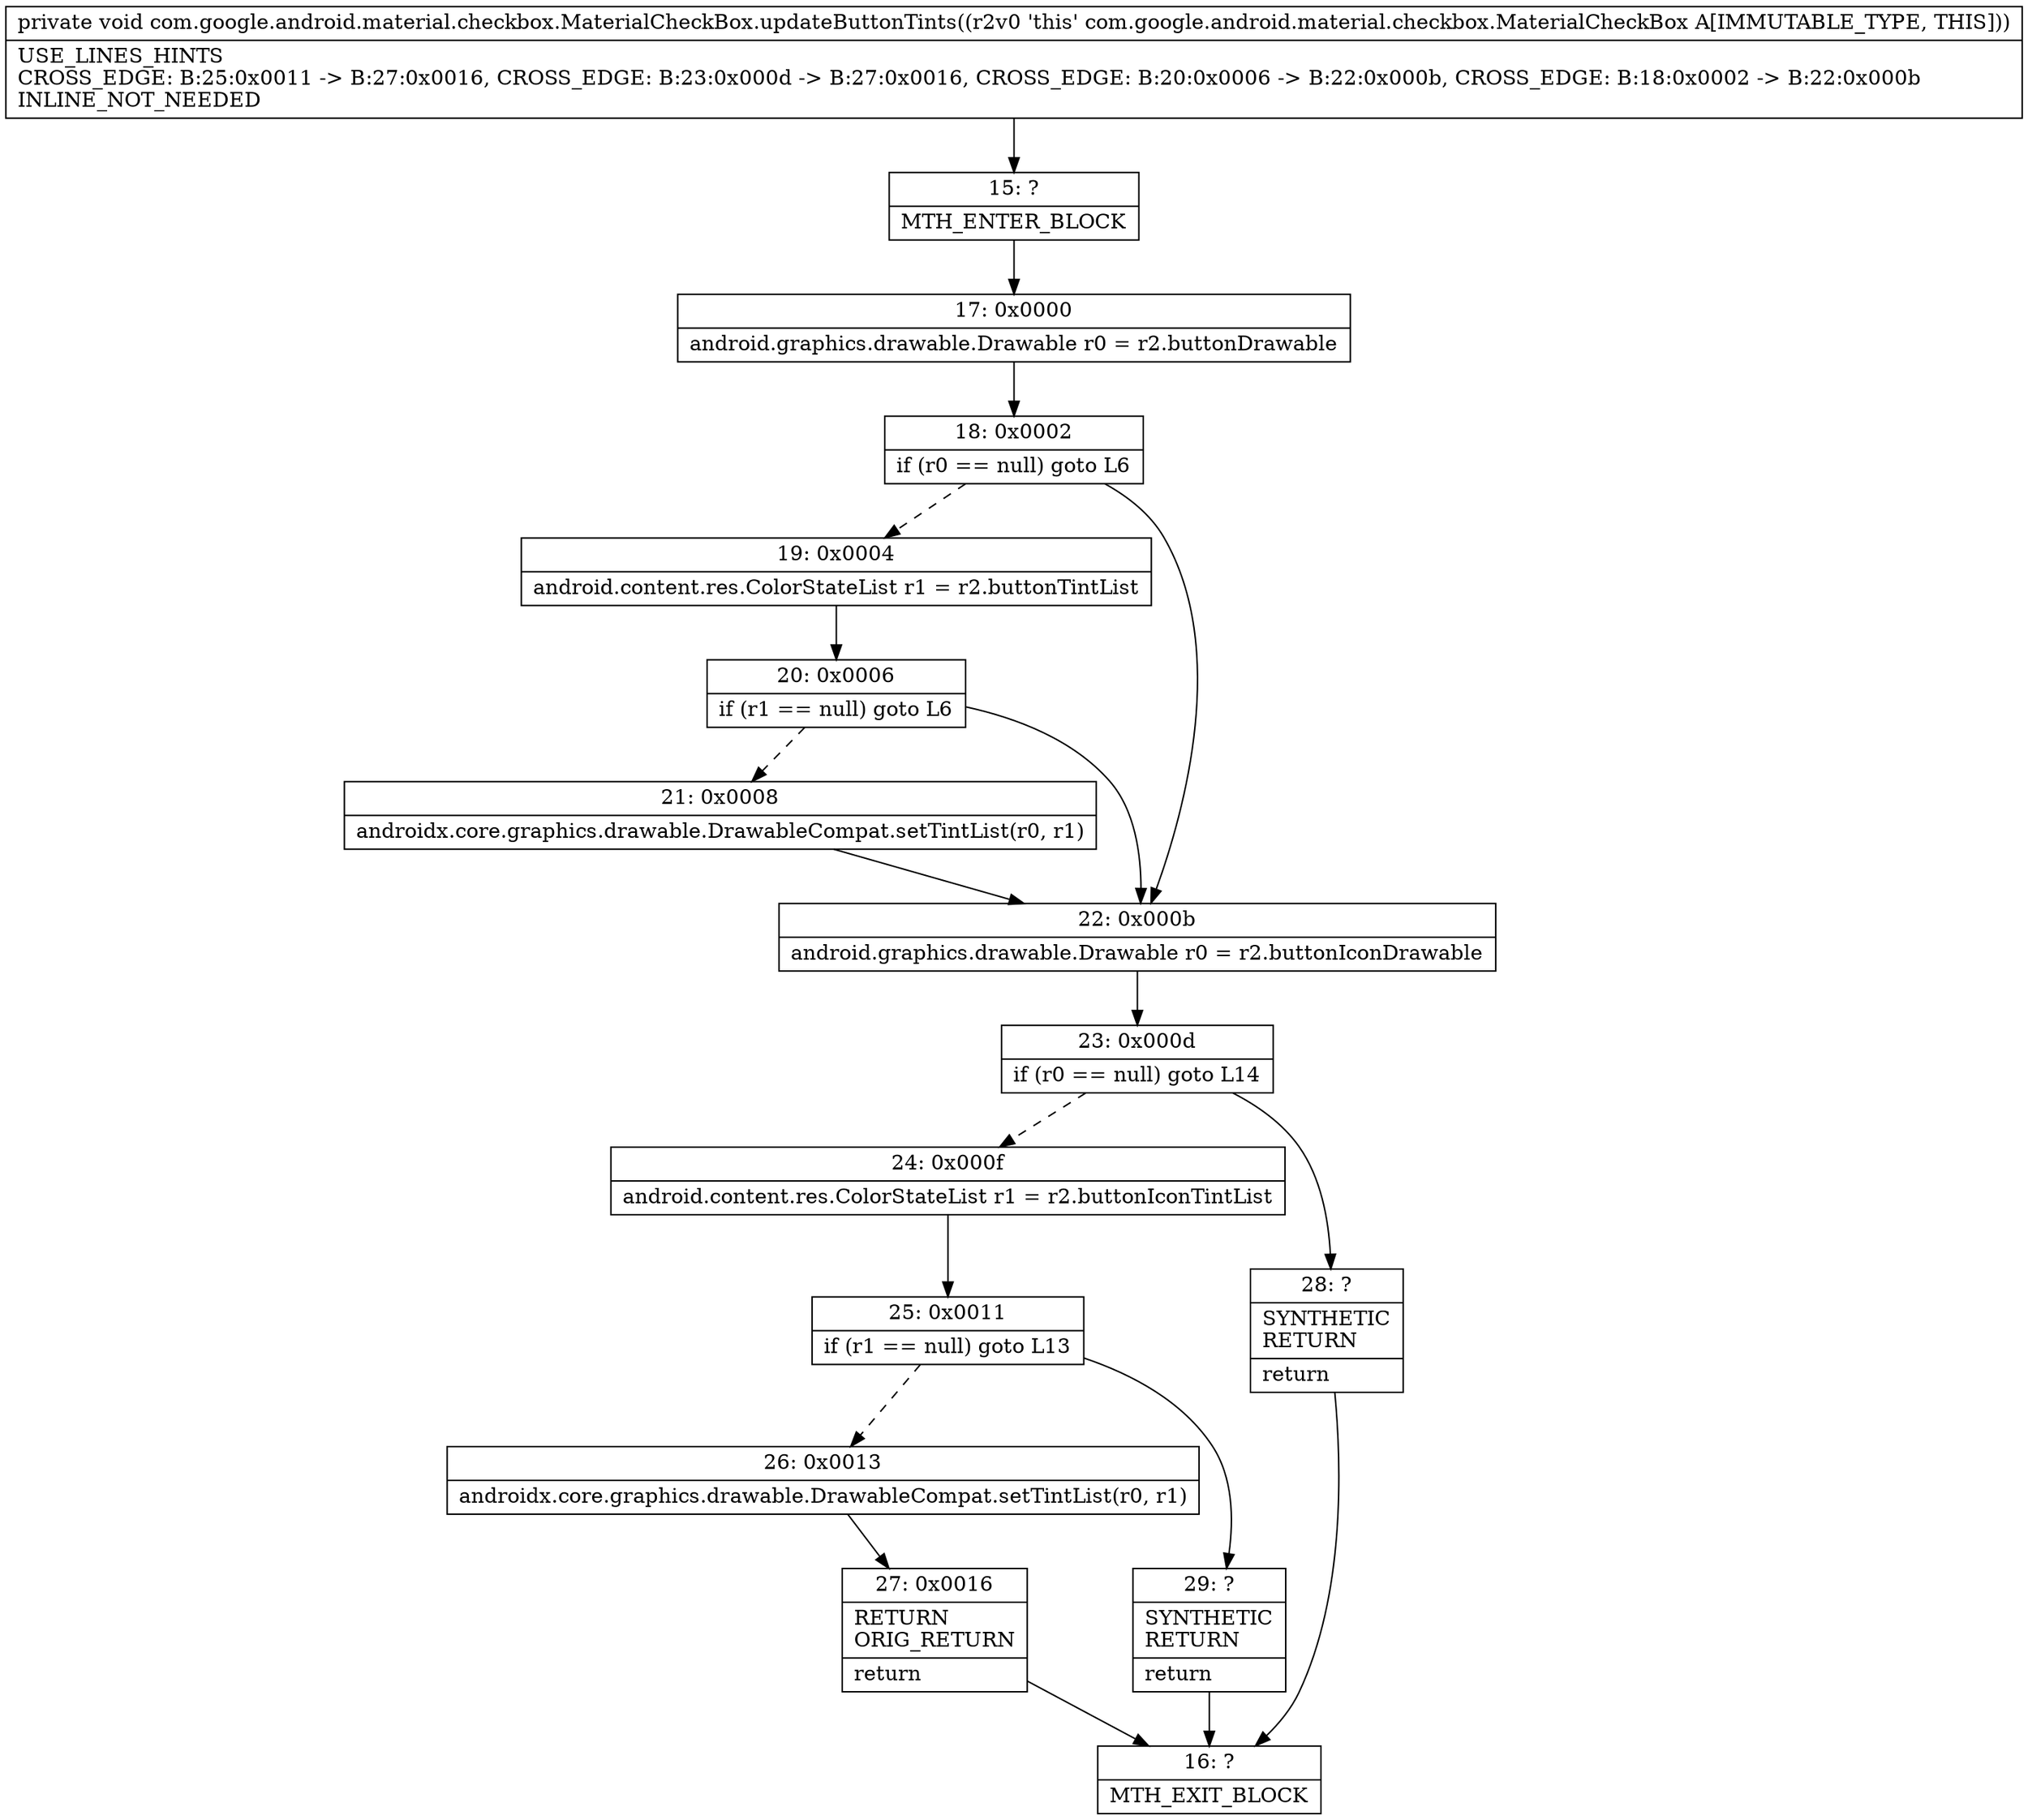 digraph "CFG forcom.google.android.material.checkbox.MaterialCheckBox.updateButtonTints()V" {
Node_15 [shape=record,label="{15\:\ ?|MTH_ENTER_BLOCK\l}"];
Node_17 [shape=record,label="{17\:\ 0x0000|android.graphics.drawable.Drawable r0 = r2.buttonDrawable\l}"];
Node_18 [shape=record,label="{18\:\ 0x0002|if (r0 == null) goto L6\l}"];
Node_19 [shape=record,label="{19\:\ 0x0004|android.content.res.ColorStateList r1 = r2.buttonTintList\l}"];
Node_20 [shape=record,label="{20\:\ 0x0006|if (r1 == null) goto L6\l}"];
Node_21 [shape=record,label="{21\:\ 0x0008|androidx.core.graphics.drawable.DrawableCompat.setTintList(r0, r1)\l}"];
Node_22 [shape=record,label="{22\:\ 0x000b|android.graphics.drawable.Drawable r0 = r2.buttonIconDrawable\l}"];
Node_23 [shape=record,label="{23\:\ 0x000d|if (r0 == null) goto L14\l}"];
Node_24 [shape=record,label="{24\:\ 0x000f|android.content.res.ColorStateList r1 = r2.buttonIconTintList\l}"];
Node_25 [shape=record,label="{25\:\ 0x0011|if (r1 == null) goto L13\l}"];
Node_26 [shape=record,label="{26\:\ 0x0013|androidx.core.graphics.drawable.DrawableCompat.setTintList(r0, r1)\l}"];
Node_27 [shape=record,label="{27\:\ 0x0016|RETURN\lORIG_RETURN\l|return\l}"];
Node_16 [shape=record,label="{16\:\ ?|MTH_EXIT_BLOCK\l}"];
Node_29 [shape=record,label="{29\:\ ?|SYNTHETIC\lRETURN\l|return\l}"];
Node_28 [shape=record,label="{28\:\ ?|SYNTHETIC\lRETURN\l|return\l}"];
MethodNode[shape=record,label="{private void com.google.android.material.checkbox.MaterialCheckBox.updateButtonTints((r2v0 'this' com.google.android.material.checkbox.MaterialCheckBox A[IMMUTABLE_TYPE, THIS]))  | USE_LINES_HINTS\lCROSS_EDGE: B:25:0x0011 \-\> B:27:0x0016, CROSS_EDGE: B:23:0x000d \-\> B:27:0x0016, CROSS_EDGE: B:20:0x0006 \-\> B:22:0x000b, CROSS_EDGE: B:18:0x0002 \-\> B:22:0x000b\lINLINE_NOT_NEEDED\l}"];
MethodNode -> Node_15;Node_15 -> Node_17;
Node_17 -> Node_18;
Node_18 -> Node_19[style=dashed];
Node_18 -> Node_22;
Node_19 -> Node_20;
Node_20 -> Node_21[style=dashed];
Node_20 -> Node_22;
Node_21 -> Node_22;
Node_22 -> Node_23;
Node_23 -> Node_24[style=dashed];
Node_23 -> Node_28;
Node_24 -> Node_25;
Node_25 -> Node_26[style=dashed];
Node_25 -> Node_29;
Node_26 -> Node_27;
Node_27 -> Node_16;
Node_29 -> Node_16;
Node_28 -> Node_16;
}

